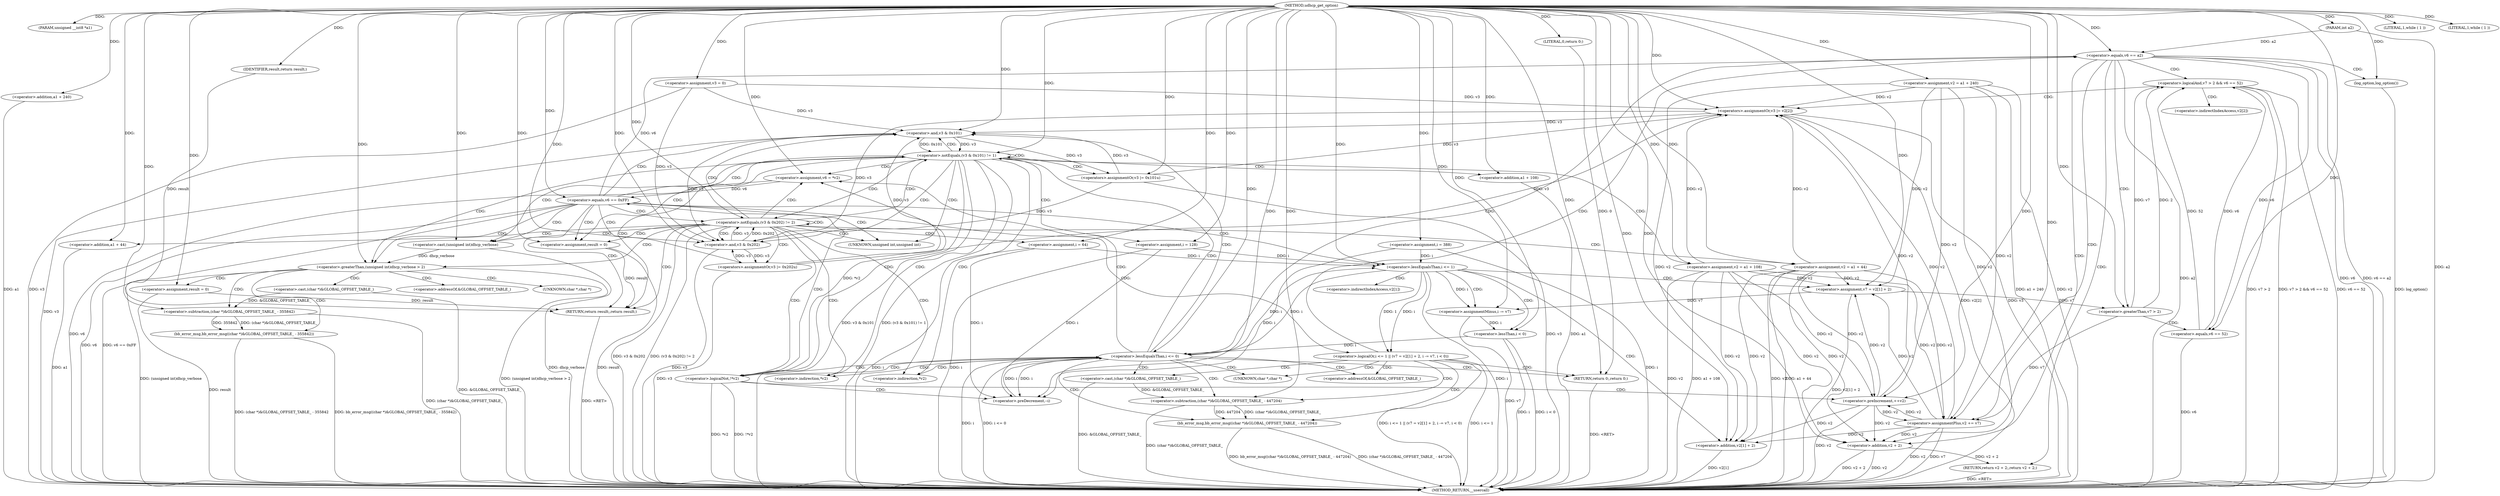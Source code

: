 digraph udhcp_get_option {  
"1000107" [label = "(METHOD,udhcp_get_option)" ]
"1000276" [label = "(METHOD_RETURN,__usercall)" ]
"1000108" [label = "(PARAM,unsigned __int8 *a1)" ]
"1000109" [label = "(PARAM,int a2)" ]
"1000117" [label = "(<operator>.assignment,v2 = a1 + 240)" ]
"1000119" [label = "(<operator>.addition,a1 + 240)" ]
"1000122" [label = "(<operator>.assignment,v3 = 0)" ]
"1000126" [label = "(<operator>.assignment,i = 388)" ]
"1000129" [label = "(<operator>.assignment,i = 64)" ]
"1000134" [label = "(LITERAL,1,while ( 1 ))" ]
"1000137" [label = "(LITERAL,1,while ( 1 ))" ]
"1000139" [label = "(<operator>.assignment,v6 = *v2)" ]
"1000144" [label = "(<operator>.logicalNot,!*v2)" ]
"1000148" [label = "(<operator>.preDecrement,--i)" ]
"1000150" [label = "(<operator>.preIncrement,++v2)" ]
"1000154" [label = "(<operator>.equals,v6 == 0xFF)" ]
"1000159" [label = "(<operator>.logicalOr,i <= 1 || (v7 = v2[1] + 2, i -= v7, i < 0))" ]
"1000160" [label = "(<operator>.lessEqualsThan,i <= 1)" ]
"1000164" [label = "(<operator>.assignment,v7 = v2[1] + 2)" ]
"1000166" [label = "(<operator>.addition,v2[1] + 2)" ]
"1000172" [label = "(<operator>.assignmentMinus,i -= v7)" ]
"1000175" [label = "(<operator>.lessThan,i < 0)" ]
"1000180" [label = "(bb_error_msg,bb_error_msg((char *)&GLOBAL_OFFSET_TABLE_ - 447204))" ]
"1000181" [label = "(<operator>.subtraction,(char *)&GLOBAL_OFFSET_TABLE_ - 447204)" ]
"1000182" [label = "(<operator>.cast,(char *)&GLOBAL_OFFSET_TABLE_)" ]
"1000187" [label = "(RETURN,return 0;,return 0;)" ]
"1000188" [label = "(LITERAL,0,return 0;)" ]
"1000190" [label = "(<operator>.equals,v6 == a2)" ]
"1000194" [label = "(log_option,log_option())" ]
"1000195" [label = "(RETURN,return v2 + 2;,return v2 + 2;)" ]
"1000196" [label = "(<operator>.addition,v2 + 2)" ]
"1000200" [label = "(<operator>.logicalAnd,v7 > 2 && v6 == 52)" ]
"1000201" [label = "(<operator>.greaterThan,v7 > 2)" ]
"1000204" [label = "(<operator>.equals,v6 == 52)" ]
"1000207" [label = "(<operators>.assignmentOr,v3 |= v2[2])" ]
"1000212" [label = "(<operator>.assignmentPlus,v2 += v7)" ]
"1000217" [label = "(<operator>.lessEqualsThan,i <= 0)" ]
"1000222" [label = "(<operator>.notEquals,(v3 & 0x101) != 1)" ]
"1000223" [label = "(<operator>.and,v3 & 0x101)" ]
"1000228" [label = "(<operators>.assignmentOr,v3 |= 0x101u)" ]
"1000231" [label = "(<operator>.assignment,v2 = a1 + 108)" ]
"1000233" [label = "(<operator>.addition,a1 + 108)" ]
"1000236" [label = "(<operator>.assignment,i = 128)" ]
"1000240" [label = "(<operator>.notEquals,(v3 & 0x202) != 2)" ]
"1000241" [label = "(<operator>.and,v3 & 0x202)" ]
"1000246" [label = "(<operators>.assignmentOr,v3 |= 0x202u)" ]
"1000249" [label = "(<operator>.assignment,v2 = a1 + 44)" ]
"1000251" [label = "(<operator>.addition,a1 + 44)" ]
"1000254" [label = "(<operator>.assignment,result = 0)" ]
"1000258" [label = "(<operator>.greaterThan,(unsigned int)dhcp_verbose > 2)" ]
"1000259" [label = "(<operator>.cast,(unsigned int)dhcp_verbose)" ]
"1000264" [label = "(bb_error_msg,bb_error_msg((char *)&GLOBAL_OFFSET_TABLE_ - 355842))" ]
"1000265" [label = "(<operator>.subtraction,(char *)&GLOBAL_OFFSET_TABLE_ - 355842)" ]
"1000266" [label = "(<operator>.cast,(char *)&GLOBAL_OFFSET_TABLE_)" ]
"1000271" [label = "(<operator>.assignment,result = 0)" ]
"1000274" [label = "(RETURN,return result;,return result;)" ]
"1000275" [label = "(IDENTIFIER,result,return result;)" ]
"1000141" [label = "(<operator>.indirection,*v2)" ]
"1000145" [label = "(<operator>.indirection,*v2)" ]
"1000167" [label = "(<operator>.indirectIndexAccess,v2[1])" ]
"1000183" [label = "(UNKNOWN,char *,char *)" ]
"1000184" [label = "(<operator>.addressOf,&GLOBAL_OFFSET_TABLE_)" ]
"1000209" [label = "(<operator>.indirectIndexAccess,v2[2])" ]
"1000260" [label = "(UNKNOWN,unsigned int,unsigned int)" ]
"1000267" [label = "(UNKNOWN,char *,char *)" ]
"1000268" [label = "(<operator>.addressOf,&GLOBAL_OFFSET_TABLE_)" ]
  "1000195" -> "1000276"  [ label = "DDG: <RET>"] 
  "1000200" -> "1000276"  [ label = "DDG: v7 > 2"] 
  "1000150" -> "1000276"  [ label = "DDG: v2"] 
  "1000249" -> "1000276"  [ label = "DDG: a1 + 44"] 
  "1000180" -> "1000276"  [ label = "DDG: (char *)&GLOBAL_OFFSET_TABLE_ - 447204"] 
  "1000166" -> "1000276"  [ label = "DDG: v2[1]"] 
  "1000144" -> "1000276"  [ label = "DDG: !*v2"] 
  "1000160" -> "1000276"  [ label = "DDG: i"] 
  "1000217" -> "1000276"  [ label = "DDG: i"] 
  "1000194" -> "1000276"  [ label = "DDG: log_option()"] 
  "1000204" -> "1000276"  [ label = "DDG: v6"] 
  "1000200" -> "1000276"  [ label = "DDG: v7 > 2 && v6 == 52"] 
  "1000190" -> "1000276"  [ label = "DDG: v6"] 
  "1000126" -> "1000276"  [ label = "DDG: i"] 
  "1000119" -> "1000276"  [ label = "DDG: a1"] 
  "1000109" -> "1000276"  [ label = "DDG: a2"] 
  "1000222" -> "1000276"  [ label = "DDG: v3 & 0x101"] 
  "1000164" -> "1000276"  [ label = "DDG: v2[1] + 2"] 
  "1000258" -> "1000276"  [ label = "DDG: (unsigned int)dhcp_verbose"] 
  "1000172" -> "1000276"  [ label = "DDG: v7"] 
  "1000231" -> "1000276"  [ label = "DDG: a1 + 108"] 
  "1000258" -> "1000276"  [ label = "DDG: (unsigned int)dhcp_verbose > 2"] 
  "1000182" -> "1000276"  [ label = "DDG: &GLOBAL_OFFSET_TABLE_"] 
  "1000212" -> "1000276"  [ label = "DDG: v2"] 
  "1000117" -> "1000276"  [ label = "DDG: v2"] 
  "1000264" -> "1000276"  [ label = "DDG: (char *)&GLOBAL_OFFSET_TABLE_ - 355842"] 
  "1000217" -> "1000276"  [ label = "DDG: i <= 0"] 
  "1000228" -> "1000276"  [ label = "DDG: v3"] 
  "1000233" -> "1000276"  [ label = "DDG: a1"] 
  "1000129" -> "1000276"  [ label = "DDG: i"] 
  "1000271" -> "1000276"  [ label = "DDG: result"] 
  "1000212" -> "1000276"  [ label = "DDG: v7"] 
  "1000117" -> "1000276"  [ label = "DDG: a1 + 240"] 
  "1000265" -> "1000276"  [ label = "DDG: (char *)&GLOBAL_OFFSET_TABLE_"] 
  "1000240" -> "1000276"  [ label = "DDG: v3 & 0x202"] 
  "1000249" -> "1000276"  [ label = "DDG: v2"] 
  "1000266" -> "1000276"  [ label = "DDG: &GLOBAL_OFFSET_TABLE_"] 
  "1000223" -> "1000276"  [ label = "DDG: v3"] 
  "1000180" -> "1000276"  [ label = "DDG: bb_error_msg((char *)&GLOBAL_OFFSET_TABLE_ - 447204)"] 
  "1000181" -> "1000276"  [ label = "DDG: (char *)&GLOBAL_OFFSET_TABLE_"] 
  "1000200" -> "1000276"  [ label = "DDG: v6 == 52"] 
  "1000154" -> "1000276"  [ label = "DDG: v6"] 
  "1000246" -> "1000276"  [ label = "DDG: v3"] 
  "1000190" -> "1000276"  [ label = "DDG: v6 == a2"] 
  "1000236" -> "1000276"  [ label = "DDG: i"] 
  "1000159" -> "1000276"  [ label = "DDG: i <= 1 || (v7 = v2[1] + 2, i -= v7, i < 0)"] 
  "1000231" -> "1000276"  [ label = "DDG: v2"] 
  "1000254" -> "1000276"  [ label = "DDG: result"] 
  "1000222" -> "1000276"  [ label = "DDG: (v3 & 0x101) != 1"] 
  "1000259" -> "1000276"  [ label = "DDG: dhcp_verbose"] 
  "1000251" -> "1000276"  [ label = "DDG: a1"] 
  "1000207" -> "1000276"  [ label = "DDG: v2[2]"] 
  "1000207" -> "1000276"  [ label = "DDG: v3"] 
  "1000190" -> "1000276"  [ label = "DDG: a2"] 
  "1000241" -> "1000276"  [ label = "DDG: v3"] 
  "1000175" -> "1000276"  [ label = "DDG: i"] 
  "1000196" -> "1000276"  [ label = "DDG: v2 + 2"] 
  "1000139" -> "1000276"  [ label = "DDG: v6"] 
  "1000264" -> "1000276"  [ label = "DDG: bb_error_msg((char *)&GLOBAL_OFFSET_TABLE_ - 355842)"] 
  "1000144" -> "1000276"  [ label = "DDG: *v2"] 
  "1000159" -> "1000276"  [ label = "DDG: i <= 1"] 
  "1000175" -> "1000276"  [ label = "DDG: i < 0"] 
  "1000196" -> "1000276"  [ label = "DDG: v2"] 
  "1000154" -> "1000276"  [ label = "DDG: v6 == 0xFF"] 
  "1000240" -> "1000276"  [ label = "DDG: (v3 & 0x202) != 2"] 
  "1000122" -> "1000276"  [ label = "DDG: v3"] 
  "1000187" -> "1000276"  [ label = "DDG: <RET>"] 
  "1000274" -> "1000276"  [ label = "DDG: <RET>"] 
  "1000107" -> "1000108"  [ label = "DDG: "] 
  "1000107" -> "1000109"  [ label = "DDG: "] 
  "1000107" -> "1000117"  [ label = "DDG: "] 
  "1000107" -> "1000119"  [ label = "DDG: "] 
  "1000107" -> "1000122"  [ label = "DDG: "] 
  "1000107" -> "1000126"  [ label = "DDG: "] 
  "1000107" -> "1000129"  [ label = "DDG: "] 
  "1000107" -> "1000134"  [ label = "DDG: "] 
  "1000107" -> "1000137"  [ label = "DDG: "] 
  "1000144" -> "1000139"  [ label = "DDG: *v2"] 
  "1000107" -> "1000139"  [ label = "DDG: "] 
  "1000217" -> "1000148"  [ label = "DDG: i"] 
  "1000126" -> "1000148"  [ label = "DDG: i"] 
  "1000129" -> "1000148"  [ label = "DDG: i"] 
  "1000236" -> "1000148"  [ label = "DDG: i"] 
  "1000107" -> "1000148"  [ label = "DDG: "] 
  "1000249" -> "1000150"  [ label = "DDG: v2"] 
  "1000231" -> "1000150"  [ label = "DDG: v2"] 
  "1000117" -> "1000150"  [ label = "DDG: v2"] 
  "1000212" -> "1000150"  [ label = "DDG: v2"] 
  "1000107" -> "1000150"  [ label = "DDG: "] 
  "1000139" -> "1000154"  [ label = "DDG: v6"] 
  "1000107" -> "1000154"  [ label = "DDG: "] 
  "1000160" -> "1000159"  [ label = "DDG: i"] 
  "1000160" -> "1000159"  [ label = "DDG: 1"] 
  "1000217" -> "1000160"  [ label = "DDG: i"] 
  "1000126" -> "1000160"  [ label = "DDG: i"] 
  "1000129" -> "1000160"  [ label = "DDG: i"] 
  "1000236" -> "1000160"  [ label = "DDG: i"] 
  "1000107" -> "1000160"  [ label = "DDG: "] 
  "1000249" -> "1000164"  [ label = "DDG: v2"] 
  "1000231" -> "1000164"  [ label = "DDG: v2"] 
  "1000150" -> "1000164"  [ label = "DDG: v2"] 
  "1000117" -> "1000164"  [ label = "DDG: v2"] 
  "1000212" -> "1000164"  [ label = "DDG: v2"] 
  "1000107" -> "1000164"  [ label = "DDG: "] 
  "1000249" -> "1000166"  [ label = "DDG: v2"] 
  "1000231" -> "1000166"  [ label = "DDG: v2"] 
  "1000150" -> "1000166"  [ label = "DDG: v2"] 
  "1000117" -> "1000166"  [ label = "DDG: v2"] 
  "1000212" -> "1000166"  [ label = "DDG: v2"] 
  "1000107" -> "1000166"  [ label = "DDG: "] 
  "1000164" -> "1000172"  [ label = "DDG: v7"] 
  "1000107" -> "1000172"  [ label = "DDG: "] 
  "1000160" -> "1000172"  [ label = "DDG: i"] 
  "1000172" -> "1000175"  [ label = "DDG: i"] 
  "1000107" -> "1000175"  [ label = "DDG: "] 
  "1000181" -> "1000180"  [ label = "DDG: (char *)&GLOBAL_OFFSET_TABLE_"] 
  "1000181" -> "1000180"  [ label = "DDG: 447204"] 
  "1000182" -> "1000181"  [ label = "DDG: &GLOBAL_OFFSET_TABLE_"] 
  "1000107" -> "1000181"  [ label = "DDG: "] 
  "1000188" -> "1000187"  [ label = "DDG: 0"] 
  "1000107" -> "1000187"  [ label = "DDG: "] 
  "1000107" -> "1000188"  [ label = "DDG: "] 
  "1000154" -> "1000190"  [ label = "DDG: v6"] 
  "1000107" -> "1000190"  [ label = "DDG: "] 
  "1000109" -> "1000190"  [ label = "DDG: a2"] 
  "1000107" -> "1000194"  [ label = "DDG: "] 
  "1000196" -> "1000195"  [ label = "DDG: v2 + 2"] 
  "1000249" -> "1000196"  [ label = "DDG: v2"] 
  "1000231" -> "1000196"  [ label = "DDG: v2"] 
  "1000150" -> "1000196"  [ label = "DDG: v2"] 
  "1000117" -> "1000196"  [ label = "DDG: v2"] 
  "1000212" -> "1000196"  [ label = "DDG: v2"] 
  "1000107" -> "1000196"  [ label = "DDG: "] 
  "1000201" -> "1000200"  [ label = "DDG: v7"] 
  "1000201" -> "1000200"  [ label = "DDG: 2"] 
  "1000107" -> "1000201"  [ label = "DDG: "] 
  "1000164" -> "1000201"  [ label = "DDG: v7"] 
  "1000204" -> "1000200"  [ label = "DDG: v6"] 
  "1000204" -> "1000200"  [ label = "DDG: 52"] 
  "1000190" -> "1000204"  [ label = "DDG: v6"] 
  "1000107" -> "1000204"  [ label = "DDG: "] 
  "1000249" -> "1000207"  [ label = "DDG: v2"] 
  "1000231" -> "1000207"  [ label = "DDG: v2"] 
  "1000150" -> "1000207"  [ label = "DDG: v2"] 
  "1000117" -> "1000207"  [ label = "DDG: v2"] 
  "1000212" -> "1000207"  [ label = "DDG: v2"] 
  "1000228" -> "1000207"  [ label = "DDG: v3"] 
  "1000246" -> "1000207"  [ label = "DDG: v3"] 
  "1000122" -> "1000207"  [ label = "DDG: v3"] 
  "1000107" -> "1000207"  [ label = "DDG: "] 
  "1000201" -> "1000212"  [ label = "DDG: v7"] 
  "1000107" -> "1000212"  [ label = "DDG: "] 
  "1000249" -> "1000212"  [ label = "DDG: v2"] 
  "1000231" -> "1000212"  [ label = "DDG: v2"] 
  "1000150" -> "1000212"  [ label = "DDG: v2"] 
  "1000117" -> "1000212"  [ label = "DDG: v2"] 
  "1000160" -> "1000217"  [ label = "DDG: i"] 
  "1000148" -> "1000217"  [ label = "DDG: i"] 
  "1000175" -> "1000217"  [ label = "DDG: i"] 
  "1000107" -> "1000217"  [ label = "DDG: "] 
  "1000223" -> "1000222"  [ label = "DDG: v3"] 
  "1000223" -> "1000222"  [ label = "DDG: 0x101"] 
  "1000228" -> "1000223"  [ label = "DDG: v3"] 
  "1000246" -> "1000223"  [ label = "DDG: v3"] 
  "1000207" -> "1000223"  [ label = "DDG: v3"] 
  "1000122" -> "1000223"  [ label = "DDG: v3"] 
  "1000107" -> "1000223"  [ label = "DDG: "] 
  "1000107" -> "1000222"  [ label = "DDG: "] 
  "1000107" -> "1000228"  [ label = "DDG: "] 
  "1000223" -> "1000228"  [ label = "DDG: v3"] 
  "1000107" -> "1000231"  [ label = "DDG: "] 
  "1000107" -> "1000233"  [ label = "DDG: "] 
  "1000107" -> "1000236"  [ label = "DDG: "] 
  "1000241" -> "1000240"  [ label = "DDG: v3"] 
  "1000241" -> "1000240"  [ label = "DDG: 0x202"] 
  "1000228" -> "1000241"  [ label = "DDG: v3"] 
  "1000223" -> "1000241"  [ label = "DDG: v3"] 
  "1000246" -> "1000241"  [ label = "DDG: v3"] 
  "1000207" -> "1000241"  [ label = "DDG: v3"] 
  "1000122" -> "1000241"  [ label = "DDG: v3"] 
  "1000107" -> "1000241"  [ label = "DDG: "] 
  "1000107" -> "1000240"  [ label = "DDG: "] 
  "1000107" -> "1000246"  [ label = "DDG: "] 
  "1000241" -> "1000246"  [ label = "DDG: v3"] 
  "1000107" -> "1000249"  [ label = "DDG: "] 
  "1000107" -> "1000251"  [ label = "DDG: "] 
  "1000107" -> "1000254"  [ label = "DDG: "] 
  "1000259" -> "1000258"  [ label = "DDG: dhcp_verbose"] 
  "1000107" -> "1000259"  [ label = "DDG: "] 
  "1000107" -> "1000258"  [ label = "DDG: "] 
  "1000265" -> "1000264"  [ label = "DDG: (char *)&GLOBAL_OFFSET_TABLE_"] 
  "1000265" -> "1000264"  [ label = "DDG: 355842"] 
  "1000266" -> "1000265"  [ label = "DDG: &GLOBAL_OFFSET_TABLE_"] 
  "1000107" -> "1000265"  [ label = "DDG: "] 
  "1000107" -> "1000271"  [ label = "DDG: "] 
  "1000275" -> "1000274"  [ label = "DDG: result"] 
  "1000271" -> "1000274"  [ label = "DDG: result"] 
  "1000254" -> "1000274"  [ label = "DDG: result"] 
  "1000107" -> "1000275"  [ label = "DDG: "] 
  "1000144" -> "1000217"  [ label = "CDG: "] 
  "1000144" -> "1000154"  [ label = "CDG: "] 
  "1000144" -> "1000150"  [ label = "CDG: "] 
  "1000144" -> "1000148"  [ label = "CDG: "] 
  "1000154" -> "1000160"  [ label = "CDG: "] 
  "1000154" -> "1000159"  [ label = "CDG: "] 
  "1000154" -> "1000223"  [ label = "CDG: "] 
  "1000154" -> "1000222"  [ label = "CDG: "] 
  "1000154" -> "1000240"  [ label = "CDG: "] 
  "1000154" -> "1000254"  [ label = "CDG: "] 
  "1000154" -> "1000241"  [ label = "CDG: "] 
  "1000154" -> "1000260"  [ label = "CDG: "] 
  "1000154" -> "1000259"  [ label = "CDG: "] 
  "1000154" -> "1000258"  [ label = "CDG: "] 
  "1000154" -> "1000274"  [ label = "CDG: "] 
  "1000159" -> "1000190"  [ label = "CDG: "] 
  "1000159" -> "1000187"  [ label = "CDG: "] 
  "1000159" -> "1000184"  [ label = "CDG: "] 
  "1000159" -> "1000183"  [ label = "CDG: "] 
  "1000159" -> "1000182"  [ label = "CDG: "] 
  "1000159" -> "1000181"  [ label = "CDG: "] 
  "1000159" -> "1000180"  [ label = "CDG: "] 
  "1000160" -> "1000175"  [ label = "CDG: "] 
  "1000160" -> "1000172"  [ label = "CDG: "] 
  "1000160" -> "1000167"  [ label = "CDG: "] 
  "1000160" -> "1000166"  [ label = "CDG: "] 
  "1000160" -> "1000164"  [ label = "CDG: "] 
  "1000190" -> "1000201"  [ label = "CDG: "] 
  "1000190" -> "1000200"  [ label = "CDG: "] 
  "1000190" -> "1000196"  [ label = "CDG: "] 
  "1000190" -> "1000195"  [ label = "CDG: "] 
  "1000190" -> "1000194"  [ label = "CDG: "] 
  "1000190" -> "1000217"  [ label = "CDG: "] 
  "1000190" -> "1000212"  [ label = "CDG: "] 
  "1000200" -> "1000207"  [ label = "CDG: "] 
  "1000200" -> "1000209"  [ label = "CDG: "] 
  "1000201" -> "1000204"  [ label = "CDG: "] 
  "1000217" -> "1000187"  [ label = "CDG: "] 
  "1000217" -> "1000184"  [ label = "CDG: "] 
  "1000217" -> "1000183"  [ label = "CDG: "] 
  "1000217" -> "1000182"  [ label = "CDG: "] 
  "1000217" -> "1000181"  [ label = "CDG: "] 
  "1000217" -> "1000180"  [ label = "CDG: "] 
  "1000217" -> "1000223"  [ label = "CDG: "] 
  "1000217" -> "1000222"  [ label = "CDG: "] 
  "1000217" -> "1000144"  [ label = "CDG: "] 
  "1000217" -> "1000141"  [ label = "CDG: "] 
  "1000217" -> "1000139"  [ label = "CDG: "] 
  "1000217" -> "1000145"  [ label = "CDG: "] 
  "1000222" -> "1000236"  [ label = "CDG: "] 
  "1000222" -> "1000233"  [ label = "CDG: "] 
  "1000222" -> "1000231"  [ label = "CDG: "] 
  "1000222" -> "1000228"  [ label = "CDG: "] 
  "1000222" -> "1000240"  [ label = "CDG: "] 
  "1000222" -> "1000254"  [ label = "CDG: "] 
  "1000222" -> "1000241"  [ label = "CDG: "] 
  "1000222" -> "1000260"  [ label = "CDG: "] 
  "1000222" -> "1000259"  [ label = "CDG: "] 
  "1000222" -> "1000258"  [ label = "CDG: "] 
  "1000222" -> "1000274"  [ label = "CDG: "] 
  "1000222" -> "1000223"  [ label = "CDG: "] 
  "1000222" -> "1000222"  [ label = "CDG: "] 
  "1000222" -> "1000144"  [ label = "CDG: "] 
  "1000222" -> "1000141"  [ label = "CDG: "] 
  "1000222" -> "1000139"  [ label = "CDG: "] 
  "1000222" -> "1000145"  [ label = "CDG: "] 
  "1000240" -> "1000254"  [ label = "CDG: "] 
  "1000240" -> "1000251"  [ label = "CDG: "] 
  "1000240" -> "1000249"  [ label = "CDG: "] 
  "1000240" -> "1000246"  [ label = "CDG: "] 
  "1000240" -> "1000260"  [ label = "CDG: "] 
  "1000240" -> "1000259"  [ label = "CDG: "] 
  "1000240" -> "1000258"  [ label = "CDG: "] 
  "1000240" -> "1000274"  [ label = "CDG: "] 
  "1000240" -> "1000129"  [ label = "CDG: "] 
  "1000240" -> "1000240"  [ label = "CDG: "] 
  "1000240" -> "1000241"  [ label = "CDG: "] 
  "1000240" -> "1000223"  [ label = "CDG: "] 
  "1000240" -> "1000222"  [ label = "CDG: "] 
  "1000240" -> "1000144"  [ label = "CDG: "] 
  "1000240" -> "1000141"  [ label = "CDG: "] 
  "1000240" -> "1000139"  [ label = "CDG: "] 
  "1000240" -> "1000145"  [ label = "CDG: "] 
  "1000258" -> "1000271"  [ label = "CDG: "] 
  "1000258" -> "1000268"  [ label = "CDG: "] 
  "1000258" -> "1000267"  [ label = "CDG: "] 
  "1000258" -> "1000266"  [ label = "CDG: "] 
  "1000258" -> "1000265"  [ label = "CDG: "] 
  "1000258" -> "1000264"  [ label = "CDG: "] 
}
